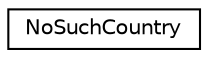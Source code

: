 digraph "Graphical Class Hierarchy"
{
 // LATEX_PDF_SIZE
  edge [fontname="Helvetica",fontsize="10",labelfontname="Helvetica",labelfontsize="10"];
  node [fontname="Helvetica",fontsize="10",shape=record];
  rankdir="LR";
  Node0 [label="NoSuchCountry",height=0.2,width=0.4,color="black", fillcolor="white", style="filled",URL="$class_no_such_country.html",tooltip=" "];
}
